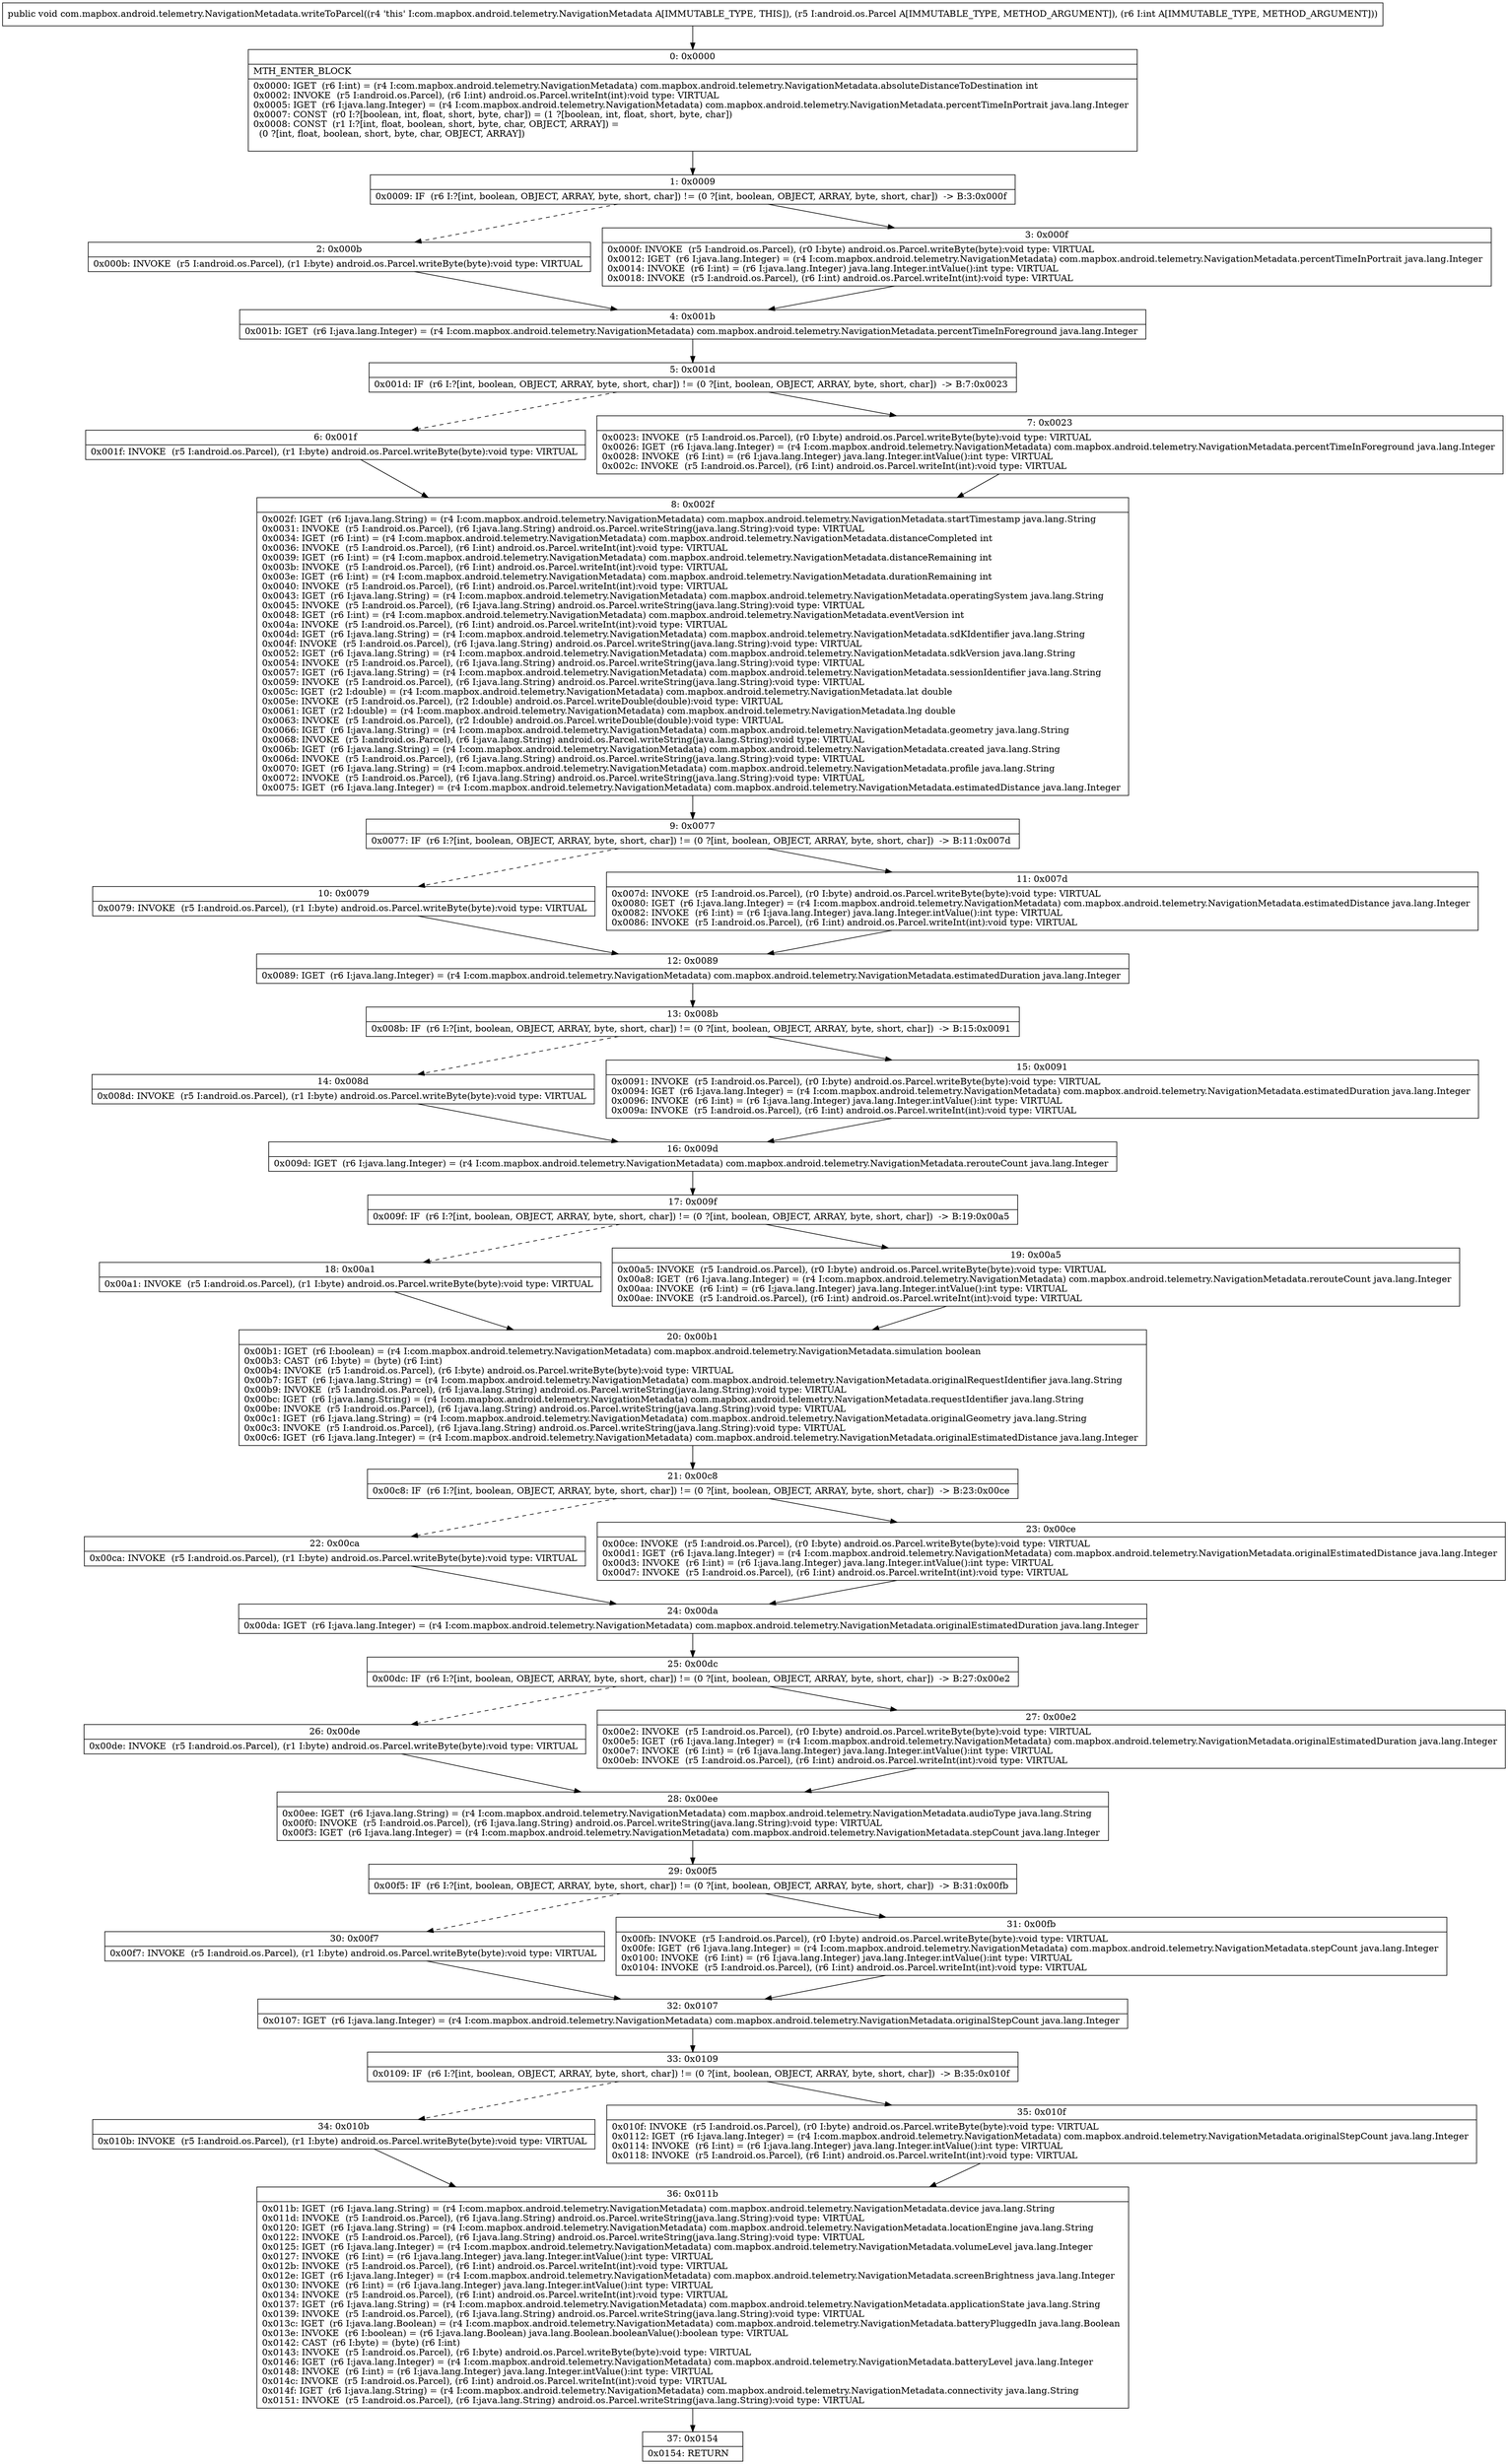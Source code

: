 digraph "CFG forcom.mapbox.android.telemetry.NavigationMetadata.writeToParcel(Landroid\/os\/Parcel;I)V" {
Node_0 [shape=record,label="{0\:\ 0x0000|MTH_ENTER_BLOCK\l|0x0000: IGET  (r6 I:int) = (r4 I:com.mapbox.android.telemetry.NavigationMetadata) com.mapbox.android.telemetry.NavigationMetadata.absoluteDistanceToDestination int \l0x0002: INVOKE  (r5 I:android.os.Parcel), (r6 I:int) android.os.Parcel.writeInt(int):void type: VIRTUAL \l0x0005: IGET  (r6 I:java.lang.Integer) = (r4 I:com.mapbox.android.telemetry.NavigationMetadata) com.mapbox.android.telemetry.NavigationMetadata.percentTimeInPortrait java.lang.Integer \l0x0007: CONST  (r0 I:?[boolean, int, float, short, byte, char]) = (1 ?[boolean, int, float, short, byte, char]) \l0x0008: CONST  (r1 I:?[int, float, boolean, short, byte, char, OBJECT, ARRAY]) = \l  (0 ?[int, float, boolean, short, byte, char, OBJECT, ARRAY])\l \l}"];
Node_1 [shape=record,label="{1\:\ 0x0009|0x0009: IF  (r6 I:?[int, boolean, OBJECT, ARRAY, byte, short, char]) != (0 ?[int, boolean, OBJECT, ARRAY, byte, short, char])  \-\> B:3:0x000f \l}"];
Node_2 [shape=record,label="{2\:\ 0x000b|0x000b: INVOKE  (r5 I:android.os.Parcel), (r1 I:byte) android.os.Parcel.writeByte(byte):void type: VIRTUAL \l}"];
Node_3 [shape=record,label="{3\:\ 0x000f|0x000f: INVOKE  (r5 I:android.os.Parcel), (r0 I:byte) android.os.Parcel.writeByte(byte):void type: VIRTUAL \l0x0012: IGET  (r6 I:java.lang.Integer) = (r4 I:com.mapbox.android.telemetry.NavigationMetadata) com.mapbox.android.telemetry.NavigationMetadata.percentTimeInPortrait java.lang.Integer \l0x0014: INVOKE  (r6 I:int) = (r6 I:java.lang.Integer) java.lang.Integer.intValue():int type: VIRTUAL \l0x0018: INVOKE  (r5 I:android.os.Parcel), (r6 I:int) android.os.Parcel.writeInt(int):void type: VIRTUAL \l}"];
Node_4 [shape=record,label="{4\:\ 0x001b|0x001b: IGET  (r6 I:java.lang.Integer) = (r4 I:com.mapbox.android.telemetry.NavigationMetadata) com.mapbox.android.telemetry.NavigationMetadata.percentTimeInForeground java.lang.Integer \l}"];
Node_5 [shape=record,label="{5\:\ 0x001d|0x001d: IF  (r6 I:?[int, boolean, OBJECT, ARRAY, byte, short, char]) != (0 ?[int, boolean, OBJECT, ARRAY, byte, short, char])  \-\> B:7:0x0023 \l}"];
Node_6 [shape=record,label="{6\:\ 0x001f|0x001f: INVOKE  (r5 I:android.os.Parcel), (r1 I:byte) android.os.Parcel.writeByte(byte):void type: VIRTUAL \l}"];
Node_7 [shape=record,label="{7\:\ 0x0023|0x0023: INVOKE  (r5 I:android.os.Parcel), (r0 I:byte) android.os.Parcel.writeByte(byte):void type: VIRTUAL \l0x0026: IGET  (r6 I:java.lang.Integer) = (r4 I:com.mapbox.android.telemetry.NavigationMetadata) com.mapbox.android.telemetry.NavigationMetadata.percentTimeInForeground java.lang.Integer \l0x0028: INVOKE  (r6 I:int) = (r6 I:java.lang.Integer) java.lang.Integer.intValue():int type: VIRTUAL \l0x002c: INVOKE  (r5 I:android.os.Parcel), (r6 I:int) android.os.Parcel.writeInt(int):void type: VIRTUAL \l}"];
Node_8 [shape=record,label="{8\:\ 0x002f|0x002f: IGET  (r6 I:java.lang.String) = (r4 I:com.mapbox.android.telemetry.NavigationMetadata) com.mapbox.android.telemetry.NavigationMetadata.startTimestamp java.lang.String \l0x0031: INVOKE  (r5 I:android.os.Parcel), (r6 I:java.lang.String) android.os.Parcel.writeString(java.lang.String):void type: VIRTUAL \l0x0034: IGET  (r6 I:int) = (r4 I:com.mapbox.android.telemetry.NavigationMetadata) com.mapbox.android.telemetry.NavigationMetadata.distanceCompleted int \l0x0036: INVOKE  (r5 I:android.os.Parcel), (r6 I:int) android.os.Parcel.writeInt(int):void type: VIRTUAL \l0x0039: IGET  (r6 I:int) = (r4 I:com.mapbox.android.telemetry.NavigationMetadata) com.mapbox.android.telemetry.NavigationMetadata.distanceRemaining int \l0x003b: INVOKE  (r5 I:android.os.Parcel), (r6 I:int) android.os.Parcel.writeInt(int):void type: VIRTUAL \l0x003e: IGET  (r6 I:int) = (r4 I:com.mapbox.android.telemetry.NavigationMetadata) com.mapbox.android.telemetry.NavigationMetadata.durationRemaining int \l0x0040: INVOKE  (r5 I:android.os.Parcel), (r6 I:int) android.os.Parcel.writeInt(int):void type: VIRTUAL \l0x0043: IGET  (r6 I:java.lang.String) = (r4 I:com.mapbox.android.telemetry.NavigationMetadata) com.mapbox.android.telemetry.NavigationMetadata.operatingSystem java.lang.String \l0x0045: INVOKE  (r5 I:android.os.Parcel), (r6 I:java.lang.String) android.os.Parcel.writeString(java.lang.String):void type: VIRTUAL \l0x0048: IGET  (r6 I:int) = (r4 I:com.mapbox.android.telemetry.NavigationMetadata) com.mapbox.android.telemetry.NavigationMetadata.eventVersion int \l0x004a: INVOKE  (r5 I:android.os.Parcel), (r6 I:int) android.os.Parcel.writeInt(int):void type: VIRTUAL \l0x004d: IGET  (r6 I:java.lang.String) = (r4 I:com.mapbox.android.telemetry.NavigationMetadata) com.mapbox.android.telemetry.NavigationMetadata.sdKIdentifier java.lang.String \l0x004f: INVOKE  (r5 I:android.os.Parcel), (r6 I:java.lang.String) android.os.Parcel.writeString(java.lang.String):void type: VIRTUAL \l0x0052: IGET  (r6 I:java.lang.String) = (r4 I:com.mapbox.android.telemetry.NavigationMetadata) com.mapbox.android.telemetry.NavigationMetadata.sdkVersion java.lang.String \l0x0054: INVOKE  (r5 I:android.os.Parcel), (r6 I:java.lang.String) android.os.Parcel.writeString(java.lang.String):void type: VIRTUAL \l0x0057: IGET  (r6 I:java.lang.String) = (r4 I:com.mapbox.android.telemetry.NavigationMetadata) com.mapbox.android.telemetry.NavigationMetadata.sessionIdentifier java.lang.String \l0x0059: INVOKE  (r5 I:android.os.Parcel), (r6 I:java.lang.String) android.os.Parcel.writeString(java.lang.String):void type: VIRTUAL \l0x005c: IGET  (r2 I:double) = (r4 I:com.mapbox.android.telemetry.NavigationMetadata) com.mapbox.android.telemetry.NavigationMetadata.lat double \l0x005e: INVOKE  (r5 I:android.os.Parcel), (r2 I:double) android.os.Parcel.writeDouble(double):void type: VIRTUAL \l0x0061: IGET  (r2 I:double) = (r4 I:com.mapbox.android.telemetry.NavigationMetadata) com.mapbox.android.telemetry.NavigationMetadata.lng double \l0x0063: INVOKE  (r5 I:android.os.Parcel), (r2 I:double) android.os.Parcel.writeDouble(double):void type: VIRTUAL \l0x0066: IGET  (r6 I:java.lang.String) = (r4 I:com.mapbox.android.telemetry.NavigationMetadata) com.mapbox.android.telemetry.NavigationMetadata.geometry java.lang.String \l0x0068: INVOKE  (r5 I:android.os.Parcel), (r6 I:java.lang.String) android.os.Parcel.writeString(java.lang.String):void type: VIRTUAL \l0x006b: IGET  (r6 I:java.lang.String) = (r4 I:com.mapbox.android.telemetry.NavigationMetadata) com.mapbox.android.telemetry.NavigationMetadata.created java.lang.String \l0x006d: INVOKE  (r5 I:android.os.Parcel), (r6 I:java.lang.String) android.os.Parcel.writeString(java.lang.String):void type: VIRTUAL \l0x0070: IGET  (r6 I:java.lang.String) = (r4 I:com.mapbox.android.telemetry.NavigationMetadata) com.mapbox.android.telemetry.NavigationMetadata.profile java.lang.String \l0x0072: INVOKE  (r5 I:android.os.Parcel), (r6 I:java.lang.String) android.os.Parcel.writeString(java.lang.String):void type: VIRTUAL \l0x0075: IGET  (r6 I:java.lang.Integer) = (r4 I:com.mapbox.android.telemetry.NavigationMetadata) com.mapbox.android.telemetry.NavigationMetadata.estimatedDistance java.lang.Integer \l}"];
Node_9 [shape=record,label="{9\:\ 0x0077|0x0077: IF  (r6 I:?[int, boolean, OBJECT, ARRAY, byte, short, char]) != (0 ?[int, boolean, OBJECT, ARRAY, byte, short, char])  \-\> B:11:0x007d \l}"];
Node_10 [shape=record,label="{10\:\ 0x0079|0x0079: INVOKE  (r5 I:android.os.Parcel), (r1 I:byte) android.os.Parcel.writeByte(byte):void type: VIRTUAL \l}"];
Node_11 [shape=record,label="{11\:\ 0x007d|0x007d: INVOKE  (r5 I:android.os.Parcel), (r0 I:byte) android.os.Parcel.writeByte(byte):void type: VIRTUAL \l0x0080: IGET  (r6 I:java.lang.Integer) = (r4 I:com.mapbox.android.telemetry.NavigationMetadata) com.mapbox.android.telemetry.NavigationMetadata.estimatedDistance java.lang.Integer \l0x0082: INVOKE  (r6 I:int) = (r6 I:java.lang.Integer) java.lang.Integer.intValue():int type: VIRTUAL \l0x0086: INVOKE  (r5 I:android.os.Parcel), (r6 I:int) android.os.Parcel.writeInt(int):void type: VIRTUAL \l}"];
Node_12 [shape=record,label="{12\:\ 0x0089|0x0089: IGET  (r6 I:java.lang.Integer) = (r4 I:com.mapbox.android.telemetry.NavigationMetadata) com.mapbox.android.telemetry.NavigationMetadata.estimatedDuration java.lang.Integer \l}"];
Node_13 [shape=record,label="{13\:\ 0x008b|0x008b: IF  (r6 I:?[int, boolean, OBJECT, ARRAY, byte, short, char]) != (0 ?[int, boolean, OBJECT, ARRAY, byte, short, char])  \-\> B:15:0x0091 \l}"];
Node_14 [shape=record,label="{14\:\ 0x008d|0x008d: INVOKE  (r5 I:android.os.Parcel), (r1 I:byte) android.os.Parcel.writeByte(byte):void type: VIRTUAL \l}"];
Node_15 [shape=record,label="{15\:\ 0x0091|0x0091: INVOKE  (r5 I:android.os.Parcel), (r0 I:byte) android.os.Parcel.writeByte(byte):void type: VIRTUAL \l0x0094: IGET  (r6 I:java.lang.Integer) = (r4 I:com.mapbox.android.telemetry.NavigationMetadata) com.mapbox.android.telemetry.NavigationMetadata.estimatedDuration java.lang.Integer \l0x0096: INVOKE  (r6 I:int) = (r6 I:java.lang.Integer) java.lang.Integer.intValue():int type: VIRTUAL \l0x009a: INVOKE  (r5 I:android.os.Parcel), (r6 I:int) android.os.Parcel.writeInt(int):void type: VIRTUAL \l}"];
Node_16 [shape=record,label="{16\:\ 0x009d|0x009d: IGET  (r6 I:java.lang.Integer) = (r4 I:com.mapbox.android.telemetry.NavigationMetadata) com.mapbox.android.telemetry.NavigationMetadata.rerouteCount java.lang.Integer \l}"];
Node_17 [shape=record,label="{17\:\ 0x009f|0x009f: IF  (r6 I:?[int, boolean, OBJECT, ARRAY, byte, short, char]) != (0 ?[int, boolean, OBJECT, ARRAY, byte, short, char])  \-\> B:19:0x00a5 \l}"];
Node_18 [shape=record,label="{18\:\ 0x00a1|0x00a1: INVOKE  (r5 I:android.os.Parcel), (r1 I:byte) android.os.Parcel.writeByte(byte):void type: VIRTUAL \l}"];
Node_19 [shape=record,label="{19\:\ 0x00a5|0x00a5: INVOKE  (r5 I:android.os.Parcel), (r0 I:byte) android.os.Parcel.writeByte(byte):void type: VIRTUAL \l0x00a8: IGET  (r6 I:java.lang.Integer) = (r4 I:com.mapbox.android.telemetry.NavigationMetadata) com.mapbox.android.telemetry.NavigationMetadata.rerouteCount java.lang.Integer \l0x00aa: INVOKE  (r6 I:int) = (r6 I:java.lang.Integer) java.lang.Integer.intValue():int type: VIRTUAL \l0x00ae: INVOKE  (r5 I:android.os.Parcel), (r6 I:int) android.os.Parcel.writeInt(int):void type: VIRTUAL \l}"];
Node_20 [shape=record,label="{20\:\ 0x00b1|0x00b1: IGET  (r6 I:boolean) = (r4 I:com.mapbox.android.telemetry.NavigationMetadata) com.mapbox.android.telemetry.NavigationMetadata.simulation boolean \l0x00b3: CAST  (r6 I:byte) = (byte) (r6 I:int) \l0x00b4: INVOKE  (r5 I:android.os.Parcel), (r6 I:byte) android.os.Parcel.writeByte(byte):void type: VIRTUAL \l0x00b7: IGET  (r6 I:java.lang.String) = (r4 I:com.mapbox.android.telemetry.NavigationMetadata) com.mapbox.android.telemetry.NavigationMetadata.originalRequestIdentifier java.lang.String \l0x00b9: INVOKE  (r5 I:android.os.Parcel), (r6 I:java.lang.String) android.os.Parcel.writeString(java.lang.String):void type: VIRTUAL \l0x00bc: IGET  (r6 I:java.lang.String) = (r4 I:com.mapbox.android.telemetry.NavigationMetadata) com.mapbox.android.telemetry.NavigationMetadata.requestIdentifier java.lang.String \l0x00be: INVOKE  (r5 I:android.os.Parcel), (r6 I:java.lang.String) android.os.Parcel.writeString(java.lang.String):void type: VIRTUAL \l0x00c1: IGET  (r6 I:java.lang.String) = (r4 I:com.mapbox.android.telemetry.NavigationMetadata) com.mapbox.android.telemetry.NavigationMetadata.originalGeometry java.lang.String \l0x00c3: INVOKE  (r5 I:android.os.Parcel), (r6 I:java.lang.String) android.os.Parcel.writeString(java.lang.String):void type: VIRTUAL \l0x00c6: IGET  (r6 I:java.lang.Integer) = (r4 I:com.mapbox.android.telemetry.NavigationMetadata) com.mapbox.android.telemetry.NavigationMetadata.originalEstimatedDistance java.lang.Integer \l}"];
Node_21 [shape=record,label="{21\:\ 0x00c8|0x00c8: IF  (r6 I:?[int, boolean, OBJECT, ARRAY, byte, short, char]) != (0 ?[int, boolean, OBJECT, ARRAY, byte, short, char])  \-\> B:23:0x00ce \l}"];
Node_22 [shape=record,label="{22\:\ 0x00ca|0x00ca: INVOKE  (r5 I:android.os.Parcel), (r1 I:byte) android.os.Parcel.writeByte(byte):void type: VIRTUAL \l}"];
Node_23 [shape=record,label="{23\:\ 0x00ce|0x00ce: INVOKE  (r5 I:android.os.Parcel), (r0 I:byte) android.os.Parcel.writeByte(byte):void type: VIRTUAL \l0x00d1: IGET  (r6 I:java.lang.Integer) = (r4 I:com.mapbox.android.telemetry.NavigationMetadata) com.mapbox.android.telemetry.NavigationMetadata.originalEstimatedDistance java.lang.Integer \l0x00d3: INVOKE  (r6 I:int) = (r6 I:java.lang.Integer) java.lang.Integer.intValue():int type: VIRTUAL \l0x00d7: INVOKE  (r5 I:android.os.Parcel), (r6 I:int) android.os.Parcel.writeInt(int):void type: VIRTUAL \l}"];
Node_24 [shape=record,label="{24\:\ 0x00da|0x00da: IGET  (r6 I:java.lang.Integer) = (r4 I:com.mapbox.android.telemetry.NavigationMetadata) com.mapbox.android.telemetry.NavigationMetadata.originalEstimatedDuration java.lang.Integer \l}"];
Node_25 [shape=record,label="{25\:\ 0x00dc|0x00dc: IF  (r6 I:?[int, boolean, OBJECT, ARRAY, byte, short, char]) != (0 ?[int, boolean, OBJECT, ARRAY, byte, short, char])  \-\> B:27:0x00e2 \l}"];
Node_26 [shape=record,label="{26\:\ 0x00de|0x00de: INVOKE  (r5 I:android.os.Parcel), (r1 I:byte) android.os.Parcel.writeByte(byte):void type: VIRTUAL \l}"];
Node_27 [shape=record,label="{27\:\ 0x00e2|0x00e2: INVOKE  (r5 I:android.os.Parcel), (r0 I:byte) android.os.Parcel.writeByte(byte):void type: VIRTUAL \l0x00e5: IGET  (r6 I:java.lang.Integer) = (r4 I:com.mapbox.android.telemetry.NavigationMetadata) com.mapbox.android.telemetry.NavigationMetadata.originalEstimatedDuration java.lang.Integer \l0x00e7: INVOKE  (r6 I:int) = (r6 I:java.lang.Integer) java.lang.Integer.intValue():int type: VIRTUAL \l0x00eb: INVOKE  (r5 I:android.os.Parcel), (r6 I:int) android.os.Parcel.writeInt(int):void type: VIRTUAL \l}"];
Node_28 [shape=record,label="{28\:\ 0x00ee|0x00ee: IGET  (r6 I:java.lang.String) = (r4 I:com.mapbox.android.telemetry.NavigationMetadata) com.mapbox.android.telemetry.NavigationMetadata.audioType java.lang.String \l0x00f0: INVOKE  (r5 I:android.os.Parcel), (r6 I:java.lang.String) android.os.Parcel.writeString(java.lang.String):void type: VIRTUAL \l0x00f3: IGET  (r6 I:java.lang.Integer) = (r4 I:com.mapbox.android.telemetry.NavigationMetadata) com.mapbox.android.telemetry.NavigationMetadata.stepCount java.lang.Integer \l}"];
Node_29 [shape=record,label="{29\:\ 0x00f5|0x00f5: IF  (r6 I:?[int, boolean, OBJECT, ARRAY, byte, short, char]) != (0 ?[int, boolean, OBJECT, ARRAY, byte, short, char])  \-\> B:31:0x00fb \l}"];
Node_30 [shape=record,label="{30\:\ 0x00f7|0x00f7: INVOKE  (r5 I:android.os.Parcel), (r1 I:byte) android.os.Parcel.writeByte(byte):void type: VIRTUAL \l}"];
Node_31 [shape=record,label="{31\:\ 0x00fb|0x00fb: INVOKE  (r5 I:android.os.Parcel), (r0 I:byte) android.os.Parcel.writeByte(byte):void type: VIRTUAL \l0x00fe: IGET  (r6 I:java.lang.Integer) = (r4 I:com.mapbox.android.telemetry.NavigationMetadata) com.mapbox.android.telemetry.NavigationMetadata.stepCount java.lang.Integer \l0x0100: INVOKE  (r6 I:int) = (r6 I:java.lang.Integer) java.lang.Integer.intValue():int type: VIRTUAL \l0x0104: INVOKE  (r5 I:android.os.Parcel), (r6 I:int) android.os.Parcel.writeInt(int):void type: VIRTUAL \l}"];
Node_32 [shape=record,label="{32\:\ 0x0107|0x0107: IGET  (r6 I:java.lang.Integer) = (r4 I:com.mapbox.android.telemetry.NavigationMetadata) com.mapbox.android.telemetry.NavigationMetadata.originalStepCount java.lang.Integer \l}"];
Node_33 [shape=record,label="{33\:\ 0x0109|0x0109: IF  (r6 I:?[int, boolean, OBJECT, ARRAY, byte, short, char]) != (0 ?[int, boolean, OBJECT, ARRAY, byte, short, char])  \-\> B:35:0x010f \l}"];
Node_34 [shape=record,label="{34\:\ 0x010b|0x010b: INVOKE  (r5 I:android.os.Parcel), (r1 I:byte) android.os.Parcel.writeByte(byte):void type: VIRTUAL \l}"];
Node_35 [shape=record,label="{35\:\ 0x010f|0x010f: INVOKE  (r5 I:android.os.Parcel), (r0 I:byte) android.os.Parcel.writeByte(byte):void type: VIRTUAL \l0x0112: IGET  (r6 I:java.lang.Integer) = (r4 I:com.mapbox.android.telemetry.NavigationMetadata) com.mapbox.android.telemetry.NavigationMetadata.originalStepCount java.lang.Integer \l0x0114: INVOKE  (r6 I:int) = (r6 I:java.lang.Integer) java.lang.Integer.intValue():int type: VIRTUAL \l0x0118: INVOKE  (r5 I:android.os.Parcel), (r6 I:int) android.os.Parcel.writeInt(int):void type: VIRTUAL \l}"];
Node_36 [shape=record,label="{36\:\ 0x011b|0x011b: IGET  (r6 I:java.lang.String) = (r4 I:com.mapbox.android.telemetry.NavigationMetadata) com.mapbox.android.telemetry.NavigationMetadata.device java.lang.String \l0x011d: INVOKE  (r5 I:android.os.Parcel), (r6 I:java.lang.String) android.os.Parcel.writeString(java.lang.String):void type: VIRTUAL \l0x0120: IGET  (r6 I:java.lang.String) = (r4 I:com.mapbox.android.telemetry.NavigationMetadata) com.mapbox.android.telemetry.NavigationMetadata.locationEngine java.lang.String \l0x0122: INVOKE  (r5 I:android.os.Parcel), (r6 I:java.lang.String) android.os.Parcel.writeString(java.lang.String):void type: VIRTUAL \l0x0125: IGET  (r6 I:java.lang.Integer) = (r4 I:com.mapbox.android.telemetry.NavigationMetadata) com.mapbox.android.telemetry.NavigationMetadata.volumeLevel java.lang.Integer \l0x0127: INVOKE  (r6 I:int) = (r6 I:java.lang.Integer) java.lang.Integer.intValue():int type: VIRTUAL \l0x012b: INVOKE  (r5 I:android.os.Parcel), (r6 I:int) android.os.Parcel.writeInt(int):void type: VIRTUAL \l0x012e: IGET  (r6 I:java.lang.Integer) = (r4 I:com.mapbox.android.telemetry.NavigationMetadata) com.mapbox.android.telemetry.NavigationMetadata.screenBrightness java.lang.Integer \l0x0130: INVOKE  (r6 I:int) = (r6 I:java.lang.Integer) java.lang.Integer.intValue():int type: VIRTUAL \l0x0134: INVOKE  (r5 I:android.os.Parcel), (r6 I:int) android.os.Parcel.writeInt(int):void type: VIRTUAL \l0x0137: IGET  (r6 I:java.lang.String) = (r4 I:com.mapbox.android.telemetry.NavigationMetadata) com.mapbox.android.telemetry.NavigationMetadata.applicationState java.lang.String \l0x0139: INVOKE  (r5 I:android.os.Parcel), (r6 I:java.lang.String) android.os.Parcel.writeString(java.lang.String):void type: VIRTUAL \l0x013c: IGET  (r6 I:java.lang.Boolean) = (r4 I:com.mapbox.android.telemetry.NavigationMetadata) com.mapbox.android.telemetry.NavigationMetadata.batteryPluggedIn java.lang.Boolean \l0x013e: INVOKE  (r6 I:boolean) = (r6 I:java.lang.Boolean) java.lang.Boolean.booleanValue():boolean type: VIRTUAL \l0x0142: CAST  (r6 I:byte) = (byte) (r6 I:int) \l0x0143: INVOKE  (r5 I:android.os.Parcel), (r6 I:byte) android.os.Parcel.writeByte(byte):void type: VIRTUAL \l0x0146: IGET  (r6 I:java.lang.Integer) = (r4 I:com.mapbox.android.telemetry.NavigationMetadata) com.mapbox.android.telemetry.NavigationMetadata.batteryLevel java.lang.Integer \l0x0148: INVOKE  (r6 I:int) = (r6 I:java.lang.Integer) java.lang.Integer.intValue():int type: VIRTUAL \l0x014c: INVOKE  (r5 I:android.os.Parcel), (r6 I:int) android.os.Parcel.writeInt(int):void type: VIRTUAL \l0x014f: IGET  (r6 I:java.lang.String) = (r4 I:com.mapbox.android.telemetry.NavigationMetadata) com.mapbox.android.telemetry.NavigationMetadata.connectivity java.lang.String \l0x0151: INVOKE  (r5 I:android.os.Parcel), (r6 I:java.lang.String) android.os.Parcel.writeString(java.lang.String):void type: VIRTUAL \l}"];
Node_37 [shape=record,label="{37\:\ 0x0154|0x0154: RETURN   \l}"];
MethodNode[shape=record,label="{public void com.mapbox.android.telemetry.NavigationMetadata.writeToParcel((r4 'this' I:com.mapbox.android.telemetry.NavigationMetadata A[IMMUTABLE_TYPE, THIS]), (r5 I:android.os.Parcel A[IMMUTABLE_TYPE, METHOD_ARGUMENT]), (r6 I:int A[IMMUTABLE_TYPE, METHOD_ARGUMENT])) }"];
MethodNode -> Node_0;
Node_0 -> Node_1;
Node_1 -> Node_2[style=dashed];
Node_1 -> Node_3;
Node_2 -> Node_4;
Node_3 -> Node_4;
Node_4 -> Node_5;
Node_5 -> Node_6[style=dashed];
Node_5 -> Node_7;
Node_6 -> Node_8;
Node_7 -> Node_8;
Node_8 -> Node_9;
Node_9 -> Node_10[style=dashed];
Node_9 -> Node_11;
Node_10 -> Node_12;
Node_11 -> Node_12;
Node_12 -> Node_13;
Node_13 -> Node_14[style=dashed];
Node_13 -> Node_15;
Node_14 -> Node_16;
Node_15 -> Node_16;
Node_16 -> Node_17;
Node_17 -> Node_18[style=dashed];
Node_17 -> Node_19;
Node_18 -> Node_20;
Node_19 -> Node_20;
Node_20 -> Node_21;
Node_21 -> Node_22[style=dashed];
Node_21 -> Node_23;
Node_22 -> Node_24;
Node_23 -> Node_24;
Node_24 -> Node_25;
Node_25 -> Node_26[style=dashed];
Node_25 -> Node_27;
Node_26 -> Node_28;
Node_27 -> Node_28;
Node_28 -> Node_29;
Node_29 -> Node_30[style=dashed];
Node_29 -> Node_31;
Node_30 -> Node_32;
Node_31 -> Node_32;
Node_32 -> Node_33;
Node_33 -> Node_34[style=dashed];
Node_33 -> Node_35;
Node_34 -> Node_36;
Node_35 -> Node_36;
Node_36 -> Node_37;
}

